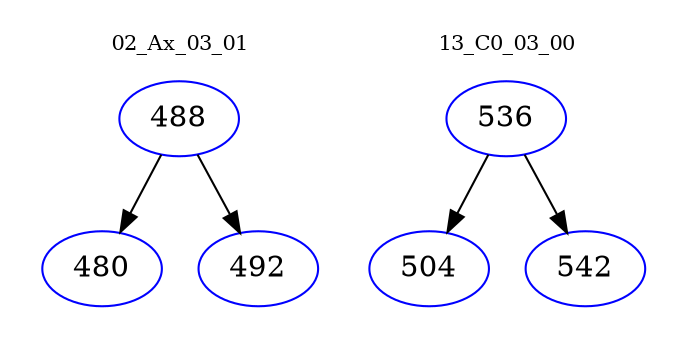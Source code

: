 digraph{
subgraph cluster_0 {
color = white
label = "02_Ax_03_01";
fontsize=10;
T0_488 [label="488", color="blue"]
T0_488 -> T0_480 [color="black"]
T0_480 [label="480", color="blue"]
T0_488 -> T0_492 [color="black"]
T0_492 [label="492", color="blue"]
}
subgraph cluster_1 {
color = white
label = "13_C0_03_00";
fontsize=10;
T1_536 [label="536", color="blue"]
T1_536 -> T1_504 [color="black"]
T1_504 [label="504", color="blue"]
T1_536 -> T1_542 [color="black"]
T1_542 [label="542", color="blue"]
}
}
